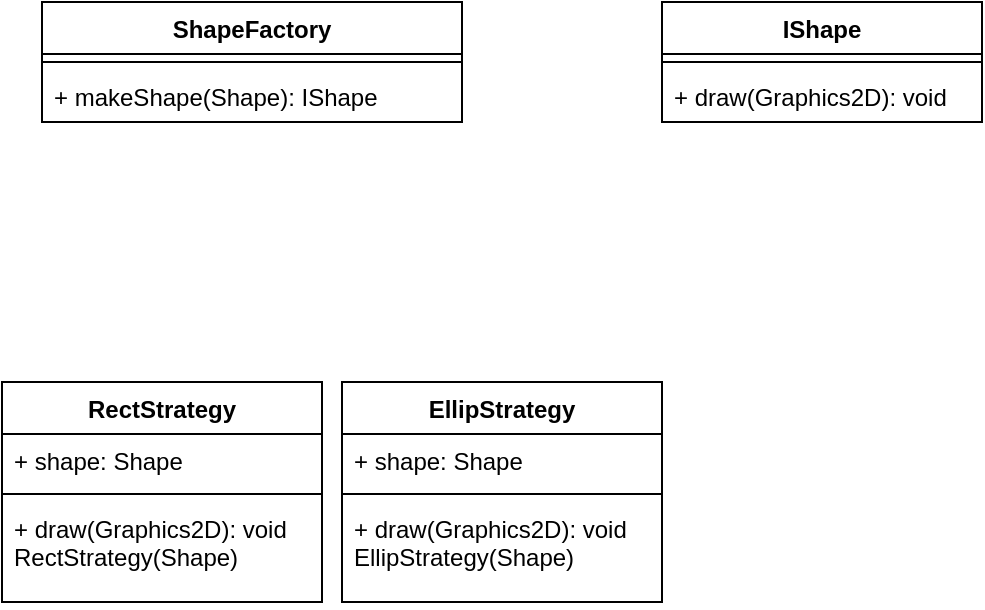 <mxfile version="13.6.10" type="github">
  <diagram id="8zaRXC0RMIAGMKoZq9Ca" name="Page-1">
    <mxGraphModel dx="786" dy="546" grid="1" gridSize="10" guides="1" tooltips="1" connect="1" arrows="1" fold="1" page="1" pageScale="1" pageWidth="850" pageHeight="1100" math="0" shadow="0">
      <root>
        <mxCell id="0" />
        <mxCell id="1" parent="0" />
        <mxCell id="RW1JWZridw2d_8zNgihP-1" value="ShapeFactory" style="swimlane;fontStyle=1;align=center;verticalAlign=top;childLayout=stackLayout;horizontal=1;startSize=26;horizontalStack=0;resizeParent=1;resizeParentMax=0;resizeLast=0;collapsible=1;marginBottom=0;" vertex="1" parent="1">
          <mxGeometry x="150" y="150" width="210" height="60" as="geometry" />
        </mxCell>
        <mxCell id="RW1JWZridw2d_8zNgihP-3" value="" style="line;strokeWidth=1;fillColor=none;align=left;verticalAlign=middle;spacingTop=-1;spacingLeft=3;spacingRight=3;rotatable=0;labelPosition=right;points=[];portConstraint=eastwest;" vertex="1" parent="RW1JWZridw2d_8zNgihP-1">
          <mxGeometry y="26" width="210" height="8" as="geometry" />
        </mxCell>
        <mxCell id="RW1JWZridw2d_8zNgihP-4" value="+ makeShape(Shape): IShape" style="text;strokeColor=none;fillColor=none;align=left;verticalAlign=top;spacingLeft=4;spacingRight=4;overflow=hidden;rotatable=0;points=[[0,0.5],[1,0.5]];portConstraint=eastwest;" vertex="1" parent="RW1JWZridw2d_8zNgihP-1">
          <mxGeometry y="34" width="210" height="26" as="geometry" />
        </mxCell>
        <mxCell id="RW1JWZridw2d_8zNgihP-5" value="IShape" style="swimlane;fontStyle=1;align=center;verticalAlign=top;childLayout=stackLayout;horizontal=1;startSize=26;horizontalStack=0;resizeParent=1;resizeParentMax=0;resizeLast=0;collapsible=1;marginBottom=0;" vertex="1" parent="1">
          <mxGeometry x="460" y="150" width="160" height="60" as="geometry" />
        </mxCell>
        <mxCell id="RW1JWZridw2d_8zNgihP-7" value="" style="line;strokeWidth=1;fillColor=none;align=left;verticalAlign=middle;spacingTop=-1;spacingLeft=3;spacingRight=3;rotatable=0;labelPosition=right;points=[];portConstraint=eastwest;" vertex="1" parent="RW1JWZridw2d_8zNgihP-5">
          <mxGeometry y="26" width="160" height="8" as="geometry" />
        </mxCell>
        <mxCell id="RW1JWZridw2d_8zNgihP-8" value="+ draw(Graphics2D): void" style="text;strokeColor=none;fillColor=none;align=left;verticalAlign=top;spacingLeft=4;spacingRight=4;overflow=hidden;rotatable=0;points=[[0,0.5],[1,0.5]];portConstraint=eastwest;" vertex="1" parent="RW1JWZridw2d_8zNgihP-5">
          <mxGeometry y="34" width="160" height="26" as="geometry" />
        </mxCell>
        <mxCell id="RW1JWZridw2d_8zNgihP-13" value="RectStrategy" style="swimlane;fontStyle=1;align=center;verticalAlign=top;childLayout=stackLayout;horizontal=1;startSize=26;horizontalStack=0;resizeParent=1;resizeParentMax=0;resizeLast=0;collapsible=1;marginBottom=0;" vertex="1" parent="1">
          <mxGeometry x="130" y="340" width="160" height="110" as="geometry" />
        </mxCell>
        <mxCell id="RW1JWZridw2d_8zNgihP-14" value="+ shape: Shape" style="text;strokeColor=none;fillColor=none;align=left;verticalAlign=top;spacingLeft=4;spacingRight=4;overflow=hidden;rotatable=0;points=[[0,0.5],[1,0.5]];portConstraint=eastwest;" vertex="1" parent="RW1JWZridw2d_8zNgihP-13">
          <mxGeometry y="26" width="160" height="26" as="geometry" />
        </mxCell>
        <mxCell id="RW1JWZridw2d_8zNgihP-15" value="" style="line;strokeWidth=1;fillColor=none;align=left;verticalAlign=middle;spacingTop=-1;spacingLeft=3;spacingRight=3;rotatable=0;labelPosition=right;points=[];portConstraint=eastwest;" vertex="1" parent="RW1JWZridw2d_8zNgihP-13">
          <mxGeometry y="52" width="160" height="8" as="geometry" />
        </mxCell>
        <mxCell id="RW1JWZridw2d_8zNgihP-16" value="+ draw(Graphics2D): void&#xa;RectStrategy(Shape)" style="text;strokeColor=none;fillColor=none;align=left;verticalAlign=top;spacingLeft=4;spacingRight=4;overflow=hidden;rotatable=0;points=[[0,0.5],[1,0.5]];portConstraint=eastwest;" vertex="1" parent="RW1JWZridw2d_8zNgihP-13">
          <mxGeometry y="60" width="160" height="50" as="geometry" />
        </mxCell>
        <mxCell id="RW1JWZridw2d_8zNgihP-9" value="EllipStrategy" style="swimlane;fontStyle=1;align=center;verticalAlign=top;childLayout=stackLayout;horizontal=1;startSize=26;horizontalStack=0;resizeParent=1;resizeParentMax=0;resizeLast=0;collapsible=1;marginBottom=0;" vertex="1" parent="1">
          <mxGeometry x="300" y="340" width="160" height="110" as="geometry" />
        </mxCell>
        <mxCell id="RW1JWZridw2d_8zNgihP-10" value="+ shape: Shape" style="text;strokeColor=none;fillColor=none;align=left;verticalAlign=top;spacingLeft=4;spacingRight=4;overflow=hidden;rotatable=0;points=[[0,0.5],[1,0.5]];portConstraint=eastwest;" vertex="1" parent="RW1JWZridw2d_8zNgihP-9">
          <mxGeometry y="26" width="160" height="26" as="geometry" />
        </mxCell>
        <mxCell id="RW1JWZridw2d_8zNgihP-11" value="" style="line;strokeWidth=1;fillColor=none;align=left;verticalAlign=middle;spacingTop=-1;spacingLeft=3;spacingRight=3;rotatable=0;labelPosition=right;points=[];portConstraint=eastwest;" vertex="1" parent="RW1JWZridw2d_8zNgihP-9">
          <mxGeometry y="52" width="160" height="8" as="geometry" />
        </mxCell>
        <mxCell id="RW1JWZridw2d_8zNgihP-12" value="+ draw(Graphics2D): void&#xa;EllipStrategy(Shape)" style="text;strokeColor=none;fillColor=none;align=left;verticalAlign=top;spacingLeft=4;spacingRight=4;overflow=hidden;rotatable=0;points=[[0,0.5],[1,0.5]];portConstraint=eastwest;" vertex="1" parent="RW1JWZridw2d_8zNgihP-9">
          <mxGeometry y="60" width="160" height="50" as="geometry" />
        </mxCell>
      </root>
    </mxGraphModel>
  </diagram>
</mxfile>
